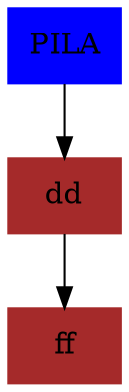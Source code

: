 digraph G {  PILA[shape=box,color=blue, style=filled]PILA -> dd;dd[shape=box,color=brown, style=filled]dd -> ff;ff[shape=box,color=brown, style=filled]}